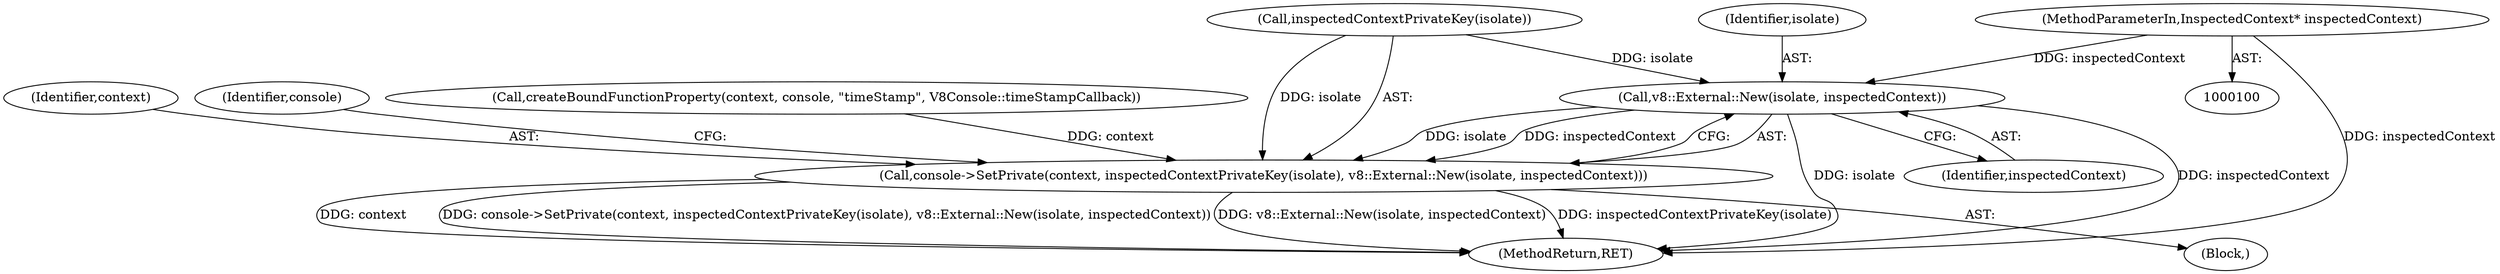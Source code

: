 digraph "0_Chrome_93bc623489bdcfc7e9127614fcfb3258edf3f0f9_0@pointer" {
"1000101" [label="(MethodParameterIn,InspectedContext* inspectedContext)"];
"1000253" [label="(Call,v8::External::New(isolate, inspectedContext))"];
"1000249" [label="(Call,console->SetPrivate(context, inspectedContextPrivateKey(isolate), v8::External::New(isolate, inspectedContext)))"];
"1000257" [label="(Identifier,console)"];
"1000253" [label="(Call,v8::External::New(isolate, inspectedContext))"];
"1000258" [label="(MethodReturn,RET)"];
"1000249" [label="(Call,console->SetPrivate(context, inspectedContextPrivateKey(isolate), v8::External::New(isolate, inspectedContext)))"];
"1000103" [label="(Block,)"];
"1000101" [label="(MethodParameterIn,InspectedContext* inspectedContext)"];
"1000242" [label="(Call,createBoundFunctionProperty(context, console, \"timeStamp\", V8Console::timeStampCallback))"];
"1000251" [label="(Call,inspectedContextPrivateKey(isolate))"];
"1000255" [label="(Identifier,inspectedContext)"];
"1000250" [label="(Identifier,context)"];
"1000254" [label="(Identifier,isolate)"];
"1000101" -> "1000100"  [label="AST: "];
"1000101" -> "1000258"  [label="DDG: inspectedContext"];
"1000101" -> "1000253"  [label="DDG: inspectedContext"];
"1000253" -> "1000249"  [label="AST: "];
"1000253" -> "1000255"  [label="CFG: "];
"1000254" -> "1000253"  [label="AST: "];
"1000255" -> "1000253"  [label="AST: "];
"1000249" -> "1000253"  [label="CFG: "];
"1000253" -> "1000258"  [label="DDG: inspectedContext"];
"1000253" -> "1000258"  [label="DDG: isolate"];
"1000253" -> "1000249"  [label="DDG: isolate"];
"1000253" -> "1000249"  [label="DDG: inspectedContext"];
"1000251" -> "1000253"  [label="DDG: isolate"];
"1000249" -> "1000103"  [label="AST: "];
"1000250" -> "1000249"  [label="AST: "];
"1000251" -> "1000249"  [label="AST: "];
"1000257" -> "1000249"  [label="CFG: "];
"1000249" -> "1000258"  [label="DDG: v8::External::New(isolate, inspectedContext)"];
"1000249" -> "1000258"  [label="DDG: inspectedContextPrivateKey(isolate)"];
"1000249" -> "1000258"  [label="DDG: context"];
"1000249" -> "1000258"  [label="DDG: console->SetPrivate(context, inspectedContextPrivateKey(isolate), v8::External::New(isolate, inspectedContext))"];
"1000242" -> "1000249"  [label="DDG: context"];
"1000251" -> "1000249"  [label="DDG: isolate"];
}
